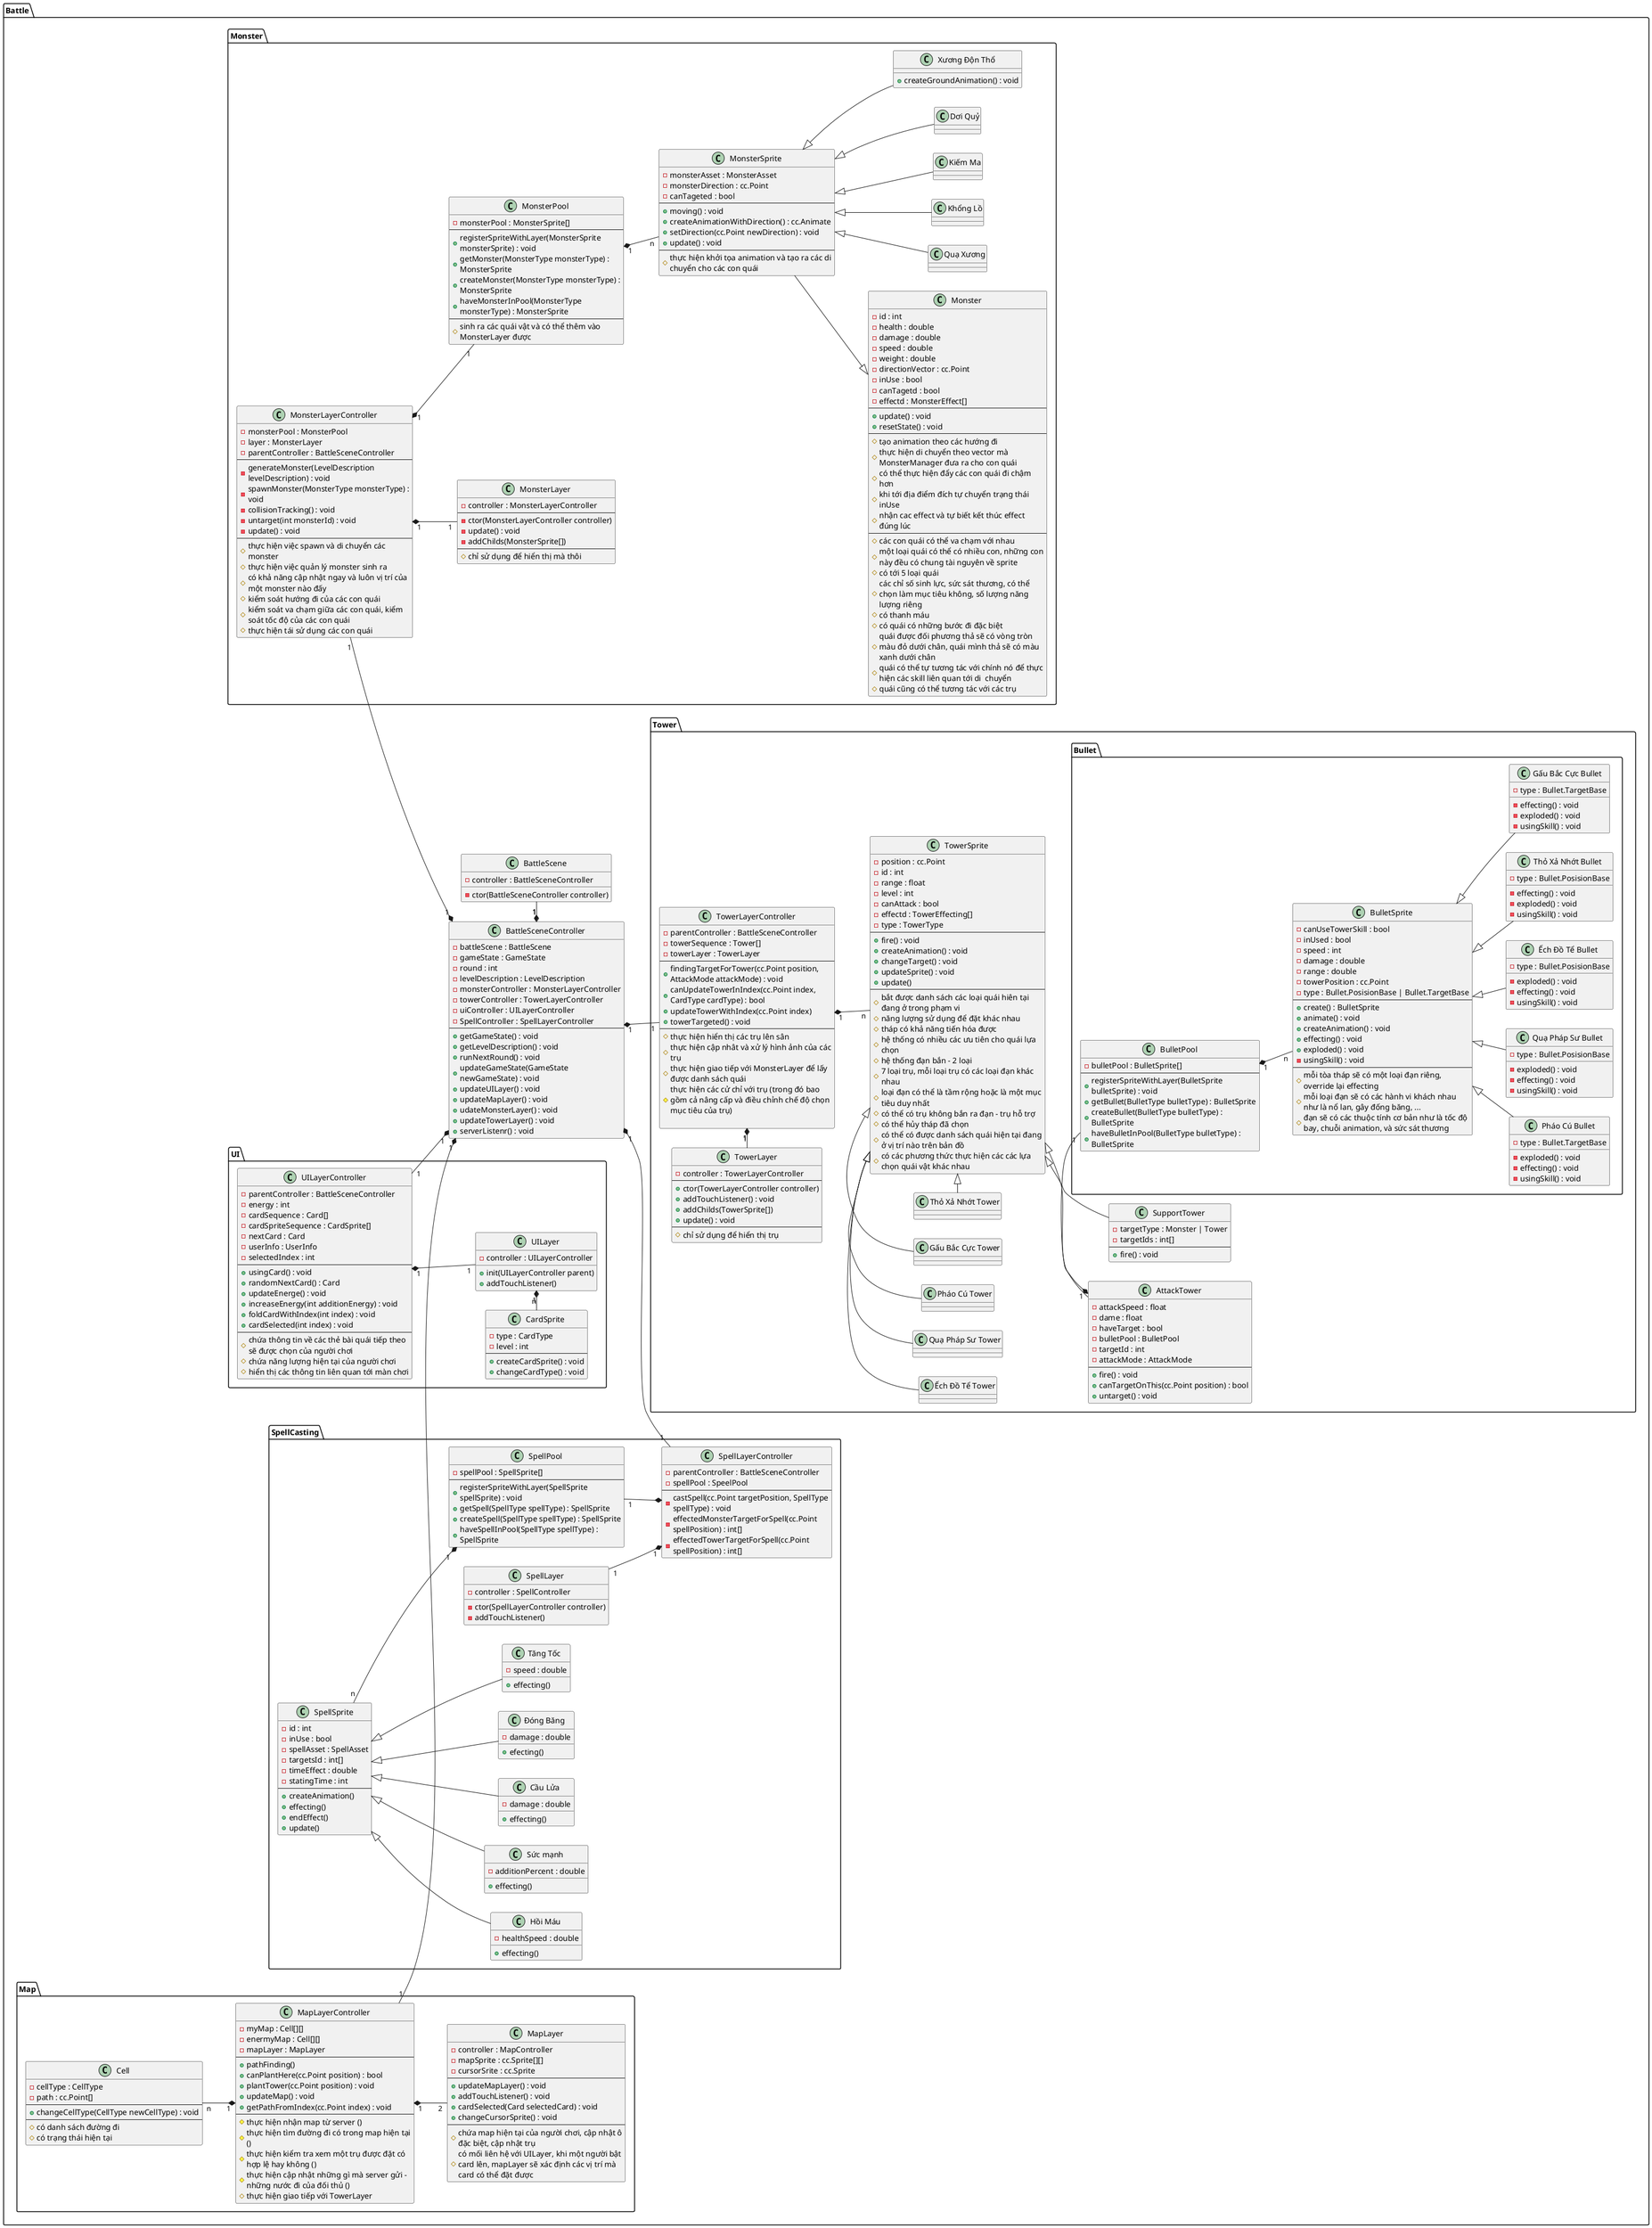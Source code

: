 @startuml
skinparam wrapwidth 300
skinparam classfontname consolas
skinparam classfontsize 16
skinparam classattributefontname cascadia code
skinparam classattributefontsize 14
left to right direction

package Battle {

    class BattleScene {
        - controller : BattleSceneController
        - ctor(BattleSceneController controller)
    }

    class BattleSceneController {
        - battleScene : BattleScene
        - gameState : GameState
        - round : int
        - levelDescription : LevelDescription
        - monsterController : MonsterLayerController
        - towerController : TowerLayerController
        - uiController : UILayerController
        - SpellController : SpellLayerController
        ---
        + getGameState() : void 
        + getLevelDescription() : void
        + runNextRound() : void
        + updateGameState(GameState newGameState) : void
        + updateUILayer() : void
        + updateMapLayer() : void
        + udateMonsterLayer() : void
        + updateTowerLayer() : void
        + serverListenr() : void
    }




    package Monster {
        

        class MonsterLayer  {
            - controller : MonsterLayerController
            ---
            - ctor(MonsterLayerController controller)
            - update() : void
            - addChilds(MonsterSprite[])
            ---
            # chỉ sử dụng để hiển thị mà thôi
        }

        class MonsterLayerController {
            - monsterPool : MonsterPool
            - layer : MonsterLayer
            - parentController : BattleSceneController
            ---
            - generateMonster(LevelDescription levelDescription) : void
            - spawnMonster(MonsterType monsterType) : void
            - collisionTracking() : void 
            - untarget(int monsterId) : void
            - update() : void
            ---
            # thực hiện việc spawn và di chuyển các monster 
            # thực hiện việc quản lý monster sinh ra
            # có khả năng cập nhật ngay và luôn vị trí của một monster nào đấy
            # kiểm soát hướng đi của các con quái
            # kiểm soát va chạm giữa các con quái, kiểm soát tốc độ của các con quái
            # thực hiện tái sử dụng các con quái
        }


        class MonsterPool {
            - monsterPool : MonsterSprite[]
            ---
            + registerSpriteWithLayer(MonsterSprite monsterSprite) : void
            + getMonster(MonsterType monsterType) : MonsterSprite
            + createMonster(MonsterType monsterType) : MonsterSprite
            + haveMonsterInPool(MonsterType monsterType) : MonsterSprite
            ---
            # sinh ra các quái vật và có thể thêm vào MonsterLayer được
        }

        class Monster {
            - id : int
            - health : double
            - damage : double
            - speed : double
            - weight : double
            - directionVector : cc.Point
            - inUse : bool
            - canTagetd : bool
            - effectd : MonsterEffect[]
            ---
            + update() : void
            + resetState() : void
            ---
            # tạo animation theo các hướng đi
            # thực hiện di chuyển theo vector mà MonsterManager đưa ra cho con quái
            # có thể thực hiện đẩy các con quái đi chậm hơn
            # khi tới địa điểm đích tự chuyển trạng thái inUse
            # nhận cac effect và tự biết kết thúc effect đúng lúc
            ---
            # các con quái có thể va chạm với nhau
            # một loại quái có thể có nhiều con, những con này đều có chung tài nguyên về sprite
            # có tới 5 loại quái
            # các chỉ số sinh lực, sức sát thương, có thể chọn làm mục tiêu không, số lượng năng lượng riêng
            # có thanh máu
            # có quái có những bước đi đặc biệt
            # quái được đối phương thả sẽ có vòng tròn màu đỏ dưới chân, quái mình thả sẽ có màu xanh dưới chân
            # quái có thể tự tương tác với chính nó để thực hiện các skill liên quan tới di  chuyển
            # quái cũng có thể tương tác với các trụ
        }

        class MonsterSprite {
            - monsterAsset : MonsterAsset
            - monsterDirection : cc.Point
            - canTageted : bool
            ---
            + moving() : void
            + createAnimationWithDirection() : cc.Animate
            + setDirection(cc.Point newDirection) : void
            + update() : void
            ---
            # thực hiện khởi tọa animation và tạo ra các di chuyển cho các con quái
        }
            
        class "Quạ Xương" extends MonsterSprite {}
        class "Khổng Lồ" extends MonsterSprite {}
        class "Kiếm Ma" extends MonsterSprite {}
        class "Dơi Quỷ" extends MonsterSprite {}
        class "Xương Độn Thổ" extends MonsterSprite {
            + createGroundAnimation() : void
        }

        MonsterSprite --|> Monster
        MonsterPool "1" *-- "n" MonsterSprite

        MonsterLayerController "1" *-- "1" MonsterPool
        MonsterLayerController "1" *-down- "1" MonsterLayer
    }

    package SpellCasting {

        class SpellPool {
            - spellPool : SpellSprite[]
            ---
            + registerSpriteWithLayer(SpellSprite spellSprite) : void
            + getSpell(SpellType spellType) : SpellSprite
            + createSpell(SpellType spellType) : SpellSprite
            + haveSpellInPool(SpellType spellType) : SpellSprite
        }

        class SpellSprite {
            - id : int
            - inUse : bool
            - spellAsset : SpellAsset
            - targetsId : int[]
            - timeEffect : double
            - statingTime : int
            ---
            + createAnimation()
            + effecting()
            + endEffect()
            + update()
        }

        class SpellLayer {
            - controller : SpellController
            - ctor(SpellLayerController controller)
            - addTouchListener()
        }

        class SpellLayerController {
            - parentController : BattleSceneController
            - spellPool : SpeelPool
            ---
            - castSpell(cc.Point targetPosition, SpellType spellType) : void
            - effectedMonsterTargetForSpell(cc.Point spellPosition) : int[]
            - effectedTowerTargetForSpell(cc.Point spellPosition) : int[]
        }

        class "Cầu Lửa" extends SpellSprite {
            - damage : double
            + effecting()
        }
        class "Đóng Băng" extends SpellSprite {
            - damage : double
            + efecting()
        }
        class "Tăng Tốc" extends SpellSprite {
            - speed : double
            + effecting()
        }
        class "Hồi Máu" extends SpellSprite {
            - healthSpeed : double
            + effecting()
        }
        class "Sức mạnh" extends SpellSprite {
            - additionPercent : double
            + effecting()
        }

        SpellLayer "1" --* "1" SpellLayerController
        SpellSprite "n" -d-* "1" SpellPool
        SpellPool "1" --* SpellLayerController



    }

    package Tower {

        class TowerLayerController {
            - parentController : BattleSceneController
            - towerSequence : Tower[]
            - towerLayer : TowerLayer
            ---
            + findingTargetForTower(cc.Point position, AttackMode attackMode) : void
            + canUpdateTowerInIndex(cc.Point index, CardType cardType) : bool
            + updateTowerWithIndex(cc.Point index)
            + towerTargeted() : void
            ---
            # thực hiện hiển thị các trụ lên sân
            # thực hiện cập nhât và xử lý hình ảnh của các trụ
            # thực hiện giao tiếp với MonsterLayer để lấy được danh sách quái
            # thực hiện các cử chỉ với trụ (trong đó bao gồm cả nâng cấp và điều chỉnh chế độ chọn mục tiêu của trụ)

        }

        class TowerLayer {
            - controller : TowerLayerController
            ---
            + ctor(TowerLayerController controller)
            + addTouchListener() : void
            + addChilds(TowerSprite[])
            + update() : void
            ---
            # chỉ sử dụng để hiển thị trụ
        }

        class TowerSprite {
            - position : cc.Point
            - id : int
            - range : float
            - level : int
            - canAttack : bool
            - effectd : TowerEffecting[]
            - type : TowerType
            ---
            + fire() : void
            + createAnimation() : void
            + changeTarget() : void
            + updateSprite() : void
            + update()
            ---
            # bắt được danh sách các loại quái hiên tại đang ở trong phạm vi
            # năng lượng sử dụng để đặt khác nhau
            # tháp có khả năng tiến hóa được
            # hệ thống có nhiều các ưu tiên cho quái lựa chọn
            # hệ thống đạn bắn - 2 loại
            # 7 loại trụ, mỗi loại trụ có các loại đạn khác nhau
            # loại đạn có thể là tầm rộng hoặc là một mục tiêu duy nhất
            # có thể có trụ không bắn ra đạn - trụ hỗ trợ
            # có thể hủy tháp đã chọn
            # có thể có được danh sách quái hiện tại đang ở vị trí nào trên bản đồ
            # có các phương thức thực hiện các các lựa chọn quái vật khác nhau
        }

        class SupportTower extends TowerSprite {
            - targetType : Monster | Tower
            - targetIds : int[]
            ---
            + fire() : void
        }

        class AttackTower extends TowerSprite {
            - attackSpeed : float
            - dame : float
            - haveTarget : bool
            - bulletPool : BulletPool
            - targetId : int
            - attackMode : AttackMode
            ---
            + fire() : void
            + canTargetOnThis(cc.Point position) : bool
            + untarget() : void
        }

        class "Pháo Cú Tower" {}
        class "Quạ Pháp Sư Tower" {}
        class "Ếch Đồ Tể Tower" {}
        class "Thỏ Xả Nhớt Tower" {}
        class "Gấu Bắc Cực Tower" {}

        package Bullet {
            
            class BulletPool {
                - bulletPool : BulletSprite[]
                ---
                + registerSpriteWithLayer(BulletSprite bulletSprite) : void
                + getBullet(BulletType bulletType) : BulletSprite
                + createBullet(BulletType bulletType) : BulletSprite
                + haveBulletInPool(BulletType bulletType) : BulletSprite
            }

            class BulletSprite  {
                - canUseTowerSkill : bool
                - inUsed : bool
                - speed : int
                - damage : double
                - range : double
                - towerPosition : cc.Point
                - type : Bullet.PosisionBase | Bullet.TargetBase
                ---
                + create() : BulletSprite
                + animate() : void
                + createAnimation() : void
                + effecting() : void
                + exploded() : void
                - usingSkill() : void
                ---
                # mỗi tòa tháp sẽ có một loại đạn riêng, override lại effecting
                # mỗi loại đạn sẽ có các hành vi khách nhau như là nổ lan, gây đống băng, ...
                # đạn sẽ có các thuộc tính cơ bản như là tốc độ bay, chuỗi animation, và sức sát thương
            }

            class "Pháo Cú Bullet" extends BulletSprite {
                - type : Bullet.TargetBase
                - exploded() : void
                - effecting() : void
                - usingSkill() : void
            }
            class "Quạ Pháp Sư Bullet" extends BulletSprite {
                - type : Bullet.PosisionBase
                - exploded() : void
                - effecting() : void
                - usingSkill() : void
            }
            class "Ếch Đồ Tể Bullet" extends BulletSprite {
                - type : Bullet.PosisionBase
                - exploded() : void
                - effecting() : void
                - usingSkill() : void
            }
            class "Thỏ Xả Nhớt Bullet" extends BulletSprite{
                - type : Bullet.PosisionBase
                - effecting() : void
                - exploded() : void
                - usingSkill() : void
            }
            class "Gấu Bắc Cực Bullet" extends BulletSprite{
                - type : Bullet.TargetBase
                - effecting() : void
                - exploded() : void
                - usingSkill() : void
            }


        }

        "Pháo Cú Tower" -right--|> TowerSprite
        "Quạ Pháp Sư Tower" -right--|> TowerSprite
        "Ếch Đồ Tể Tower" -right--|> TowerSprite
        "Thỏ Xả Nhớt Tower" -right--|> TowerSprite
        "Gấu Bắc Cực Tower" -right--|> TowerSprite


        TowerLayerController "1" *-- "n" TowerSprite
        TowerLayer "1" -right-* "1" TowerLayerController

        AttackTower "1" *-left- "1" BulletPool
        BulletSprite "n" -up-* "1" BulletPool
    }

    package UI {
        class UILayerController {
            - parentController : BattleSceneController
            - energy : int
            - cardSequence : Card[]
            - cardSpriteSequence : CardSprite[]
            - nextCard : Card
            - userInfo : UserInfo
            - selectedIndex : int
            ---
            + usingCard() : void
            + randomNextCard() : Card
            + updateEnerge() : void
            + increaseEnergy(int additionEnergy) : void
            + foldCardWithIndex(int index) : void
            + cardSelected(int index) : void
            ---
            # chứa thông tin về các thẻ bài quái tiếp theo sẽ được chọn của người chơi
            # chứa năng lượng hiện tại của người chơi
            # hiển thị các thông tin liên quan tới màn chơi
        }

        class UILayer {
            - controller : UILayerController
            + init(UILayerController parent)
            + addTouchListener()
        }

        class CardSprite {
            - type : CardType
            - level : int
            ---
            + createCardSprite() : void
            + changeCardType() : void
        }

        UILayerController "1" *-- "1" UILayer
        CardSprite "n" -r-* "1" UILayer
    }

    package Map {

        class MapLayer {
            - controller : MapController
            - mapSprite : cc.Sprite[][]
            - cursorSrite : cc.Sprite
            ---
            + updateMapLayer() : void
            + addTouchListener() : void
            + cardSelected(Card selectedCard) : void
            + changeCursorSprite() : void
            ---
            # chứa map hiện tại của người chơi, cập nhật ô đặc biệt, cập nhật trụ
            # có mối liên hệ với UILayer, khi một người bật card lên, mapLayer sẽ xác định các vị trí mà card có thể đặt được
        }

        class MapLayerController {
            - myMap : Cell[][]
            - enermyMap : Cell[][]
            - mapLayer : MapLayer
            ---
            + pathFinding()
            + canPlantHere(cc.Point position) : bool
            + plantTower(cc.Point position) : void
            + updateMap() : void
            + getPathFromIndex(cc.Point index) : void
            ---
            # thực hiện nhận map từ server ()
            # thực hiện tìm đường đi có trong map hiện tại ()
            # thực hiện kiểm tra xem một trụ được đặt có hợp lệ hay không ()
            # thực hiện cập nhật những gì mà server gửi - những nước đi của đối thủ ()
            # thực hiện giao tiếp với TowerLayer
        }

        class Cell  {
            - cellType : CellType
            - path : cc.Point[]
            ---
            + changeCellType(CellType newCellType) : void
            ---
            # có danh sách đường đi
            # có trạng thái hiện tại 
        }

        MapLayerController "1" *-- "2" MapLayer
        Cell "n" --* "1" MapLayerController
    }

    MonsterLayerController "1" -down-* "1" BattleSceneController
    TowerLayerController "1" -up-* "1" BattleSceneController
    SpellLayerController "1" -up-* "1" BattleSceneController
    UILayerController "1" -down-* "1" BattleSceneController
    MapLayerController "1" --* "1" BattleSceneController

    BattleSceneController "1" *-right- "1" BattleScene

}

@enduml